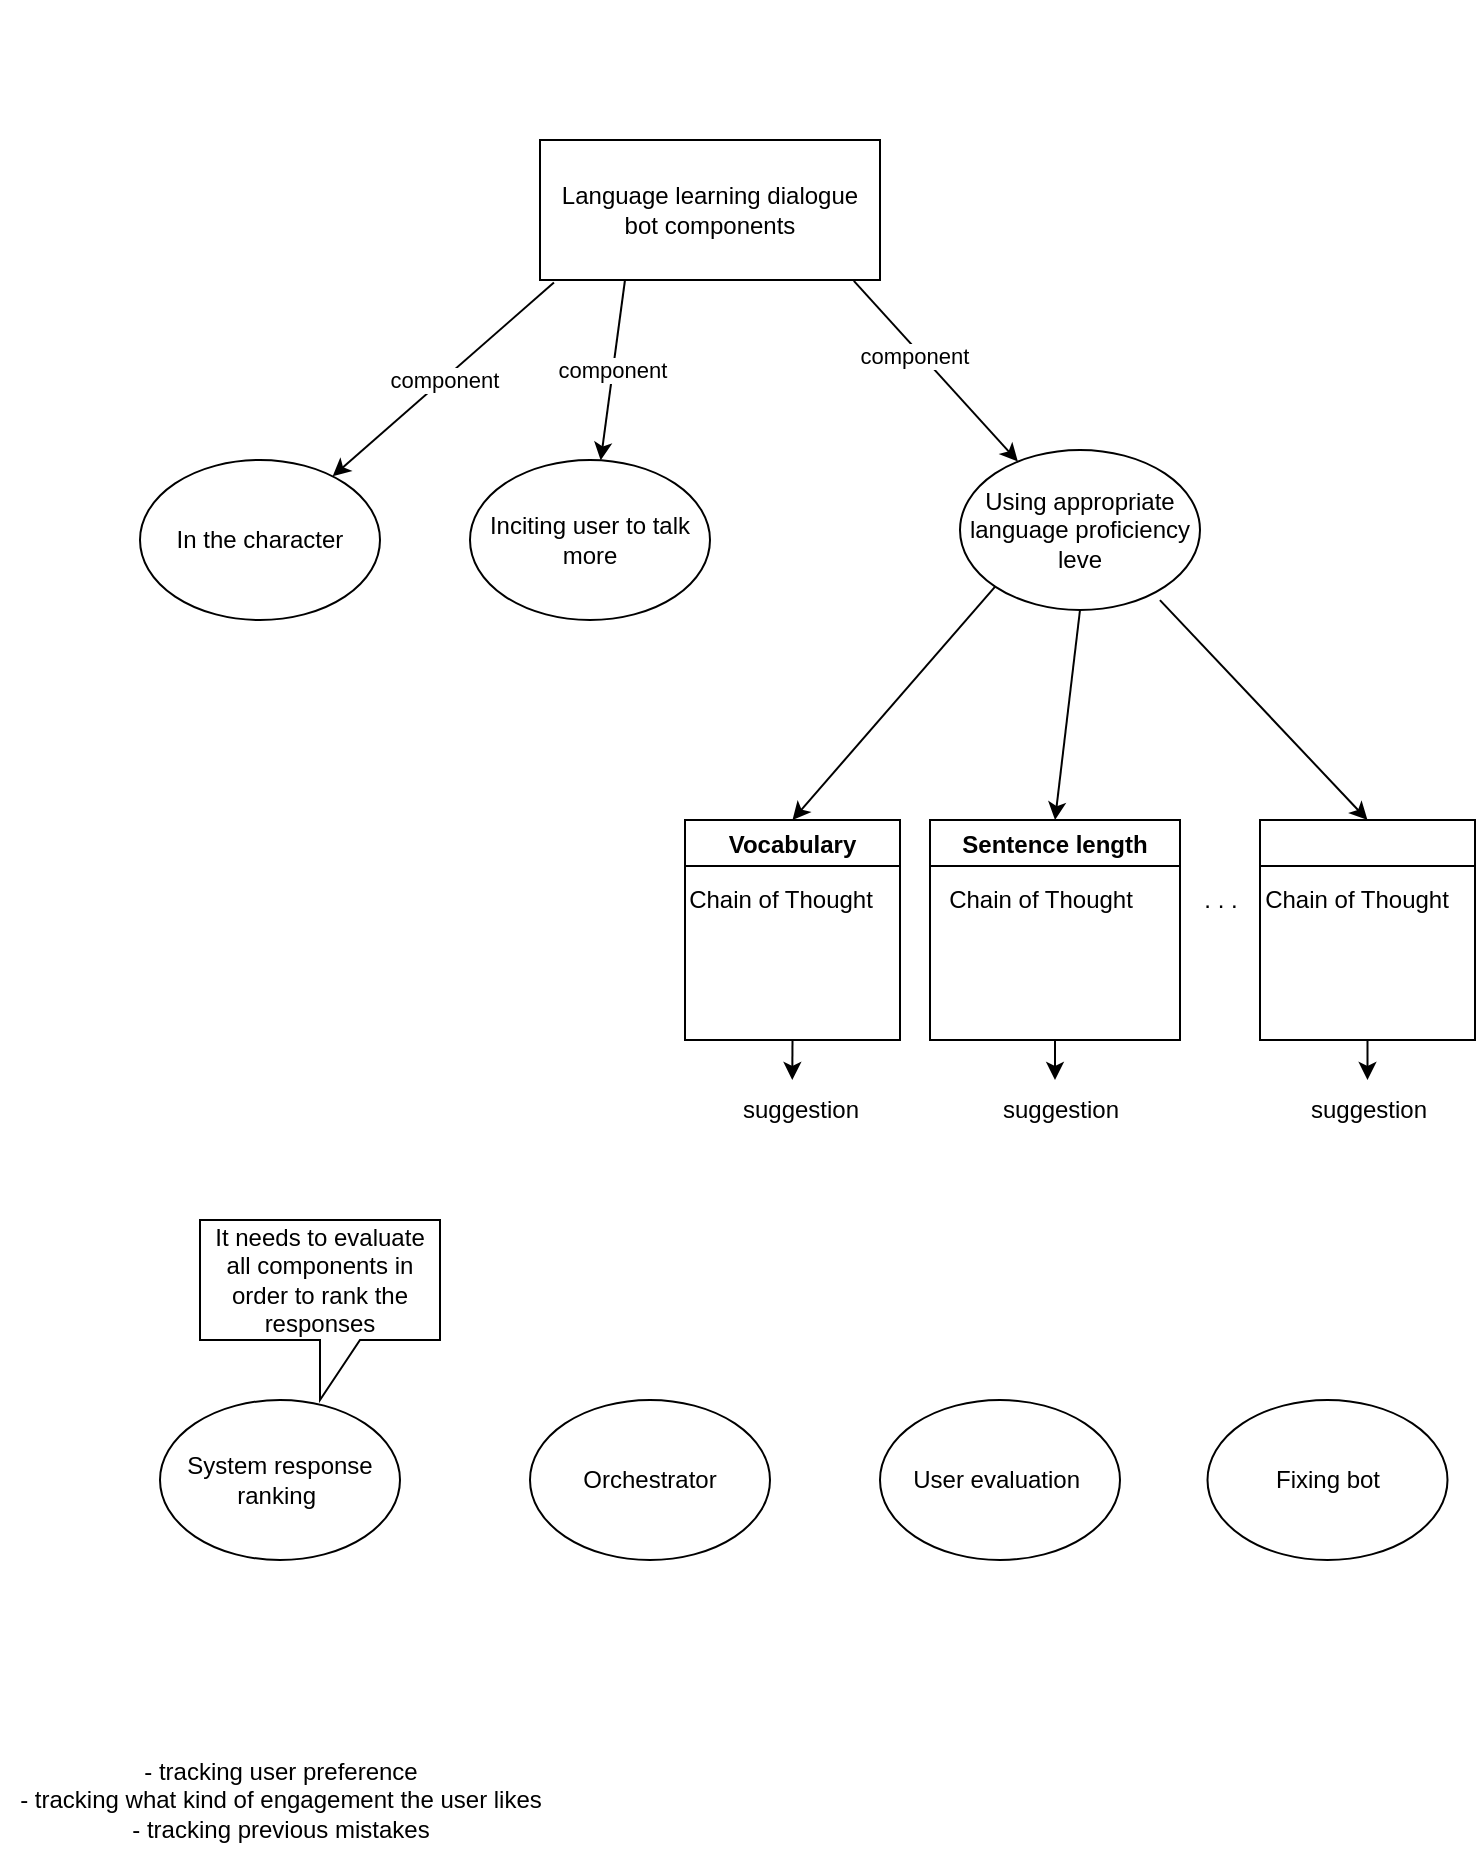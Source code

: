 <mxfile>
    <diagram id="72-yJwcmgs6wtEyisd6d" name="Page-1">
        <mxGraphModel dx="1518" dy="777" grid="1" gridSize="10" guides="1" tooltips="1" connect="1" arrows="1" fold="1" page="1" pageScale="1" pageWidth="850" pageHeight="1100" math="0" shadow="0">
            <root>
                <mxCell id="0"/>
                <mxCell id="1" parent="0"/>
                <mxCell id="2" value="Language learning dialogue bot components" style="rounded=0;whiteSpace=wrap;html=1;" vertex="1" parent="1">
                    <mxGeometry x="340" y="80" width="170" height="70" as="geometry"/>
                </mxCell>
                <mxCell id="3" value="In the character" style="ellipse;whiteSpace=wrap;html=1;" vertex="1" parent="1">
                    <mxGeometry x="140" y="240" width="120" height="80" as="geometry"/>
                </mxCell>
                <mxCell id="5" value="Using appropriate language proficiency leve" style="ellipse;whiteSpace=wrap;html=1;" vertex="1" parent="1">
                    <mxGeometry x="550" y="235" width="120" height="80" as="geometry"/>
                </mxCell>
                <mxCell id="6" value="Inciting user to talk more" style="ellipse;whiteSpace=wrap;html=1;" vertex="1" parent="1">
                    <mxGeometry x="305" y="240" width="120" height="80" as="geometry"/>
                </mxCell>
                <mxCell id="8" value="component" style="endArrow=classic;html=1;exitX=0.041;exitY=1.018;exitDx=0;exitDy=0;exitPerimeter=0;" edge="1" parent="1" source="2" target="3">
                    <mxGeometry width="50" height="50" relative="1" as="geometry">
                        <mxPoint x="420" y="430" as="sourcePoint"/>
                        <mxPoint x="470" y="380" as="targetPoint"/>
                    </mxGeometry>
                </mxCell>
                <mxCell id="10" value="component" style="endArrow=classic;html=1;exitX=0.25;exitY=1;exitDx=0;exitDy=0;" edge="1" parent="1" source="2" target="6">
                    <mxGeometry width="50" height="50" relative="1" as="geometry">
                        <mxPoint x="356.97" y="161.26" as="sourcePoint"/>
                        <mxPoint x="254.725" y="257.38" as="targetPoint"/>
                    </mxGeometry>
                </mxCell>
                <mxCell id="11" value="component" style="endArrow=classic;html=1;exitX=0.923;exitY=1.006;exitDx=0;exitDy=0;exitPerimeter=0;" edge="1" parent="1" source="2" target="5">
                    <mxGeometry x="-0.221" y="-3" width="50" height="50" relative="1" as="geometry">
                        <mxPoint x="366.97" y="171.26" as="sourcePoint"/>
                        <mxPoint x="264.725" y="267.38" as="targetPoint"/>
                        <mxPoint as="offset"/>
                    </mxGeometry>
                </mxCell>
                <mxCell id="15" value="System response ranking&amp;nbsp;" style="ellipse;whiteSpace=wrap;html=1;" vertex="1" parent="1">
                    <mxGeometry x="150" y="710" width="120" height="80" as="geometry"/>
                </mxCell>
                <mxCell id="16" value="It needs to evaluate all components in order to rank the responses" style="shape=callout;whiteSpace=wrap;html=1;perimeter=calloutPerimeter;" vertex="1" parent="1">
                    <mxGeometry x="170" y="620" width="120" height="90" as="geometry"/>
                </mxCell>
                <mxCell id="17" value="Orchestrator" style="ellipse;whiteSpace=wrap;html=1;" vertex="1" parent="1">
                    <mxGeometry x="335" y="710" width="120" height="80" as="geometry"/>
                </mxCell>
                <mxCell id="18" value="User evaluation&amp;nbsp;" style="ellipse;whiteSpace=wrap;html=1;" vertex="1" parent="1">
                    <mxGeometry x="510" y="710" width="120" height="80" as="geometry"/>
                </mxCell>
                <mxCell id="19" value="&lt;h1&gt;&lt;br&gt;&lt;/h1&gt;" style="text;html=1;strokeColor=none;fillColor=none;spacing=5;spacingTop=-20;whiteSpace=wrap;overflow=hidden;rounded=0;" vertex="1" parent="1">
                    <mxGeometry x="560" y="20" width="150" height="70" as="geometry"/>
                </mxCell>
                <mxCell id="32" style="edgeStyle=none;html=1;exitX=0.5;exitY=1;exitDx=0;exitDy=0;" edge="1" parent="1" source="21">
                    <mxGeometry relative="1" as="geometry">
                        <mxPoint x="466.138" y="550" as="targetPoint"/>
                    </mxGeometry>
                </mxCell>
                <mxCell id="21" value="Vocabulary" style="swimlane;" vertex="1" parent="1">
                    <mxGeometry x="412.5" y="420" width="107.5" height="110" as="geometry"/>
                </mxCell>
                <mxCell id="26" value="Chain of Thought" style="text;html=1;align=center;verticalAlign=middle;resizable=0;points=[];autosize=1;strokeColor=none;fillColor=none;" vertex="1" parent="21">
                    <mxGeometry x="-12.5" y="25" width="120" height="30" as="geometry"/>
                </mxCell>
                <mxCell id="35" style="edgeStyle=none;html=1;" edge="1" parent="1" source="22">
                    <mxGeometry relative="1" as="geometry">
                        <mxPoint x="597.5" y="550" as="targetPoint"/>
                    </mxGeometry>
                </mxCell>
                <mxCell id="22" value="Sentence length" style="swimlane;" vertex="1" parent="1">
                    <mxGeometry x="535" y="420" width="125" height="110" as="geometry">
                        <mxRectangle x="565" y="420" width="130" height="30" as="alternateBounds"/>
                    </mxGeometry>
                </mxCell>
                <mxCell id="27" value="Chain of Thought" style="text;html=1;align=center;verticalAlign=middle;resizable=0;points=[];autosize=1;strokeColor=none;fillColor=none;" vertex="1" parent="22">
                    <mxGeometry x="-5" y="25" width="120" height="30" as="geometry"/>
                </mxCell>
                <mxCell id="36" style="edgeStyle=none;html=1;" edge="1" parent="1" source="23">
                    <mxGeometry relative="1" as="geometry">
                        <mxPoint x="753.75" y="550" as="targetPoint"/>
                    </mxGeometry>
                </mxCell>
                <mxCell id="23" value="" style="swimlane;" vertex="1" parent="1">
                    <mxGeometry x="700" y="420" width="107.5" height="110" as="geometry"/>
                </mxCell>
                <mxCell id="28" value="Chain of Thought" style="text;html=1;align=center;verticalAlign=middle;resizable=0;points=[];autosize=1;strokeColor=none;fillColor=none;" vertex="1" parent="23">
                    <mxGeometry x="-12.5" y="25" width="120" height="30" as="geometry"/>
                </mxCell>
                <mxCell id="24" value=". . ." style="text;html=1;align=center;verticalAlign=middle;resizable=0;points=[];autosize=1;strokeColor=none;fillColor=none;" vertex="1" parent="1">
                    <mxGeometry x="660" y="445" width="40" height="30" as="geometry"/>
                </mxCell>
                <mxCell id="29" value="" style="endArrow=classic;html=1;entryX=0.5;entryY=0;entryDx=0;entryDy=0;exitX=0;exitY=1;exitDx=0;exitDy=0;" edge="1" parent="1" source="5" target="21">
                    <mxGeometry width="50" height="50" relative="1" as="geometry">
                        <mxPoint x="410" y="430" as="sourcePoint"/>
                        <mxPoint x="460" y="380" as="targetPoint"/>
                    </mxGeometry>
                </mxCell>
                <mxCell id="30" value="" style="endArrow=classic;html=1;entryX=0.5;entryY=0;entryDx=0;entryDy=0;exitX=0.5;exitY=1;exitDx=0;exitDy=0;" edge="1" parent="1" source="5" target="22">
                    <mxGeometry width="50" height="50" relative="1" as="geometry">
                        <mxPoint x="410" y="430" as="sourcePoint"/>
                        <mxPoint x="460" y="380" as="targetPoint"/>
                    </mxGeometry>
                </mxCell>
                <mxCell id="31" value="" style="endArrow=classic;html=1;entryX=0.5;entryY=0;entryDx=0;entryDy=0;exitX=0.833;exitY=0.938;exitDx=0;exitDy=0;exitPerimeter=0;" edge="1" parent="1" source="5" target="23">
                    <mxGeometry width="50" height="50" relative="1" as="geometry">
                        <mxPoint x="410" y="430" as="sourcePoint"/>
                        <mxPoint x="460" y="380" as="targetPoint"/>
                    </mxGeometry>
                </mxCell>
                <mxCell id="38" value="suggestion" style="text;html=1;align=center;verticalAlign=middle;resizable=0;points=[];autosize=1;strokeColor=none;fillColor=none;" vertex="1" parent="1">
                    <mxGeometry x="430" y="550" width="80" height="30" as="geometry"/>
                </mxCell>
                <mxCell id="39" value="suggestion" style="text;html=1;align=center;verticalAlign=middle;resizable=0;points=[];autosize=1;strokeColor=none;fillColor=none;" vertex="1" parent="1">
                    <mxGeometry x="560" y="550" width="80" height="30" as="geometry"/>
                </mxCell>
                <mxCell id="40" value="suggestion" style="text;html=1;align=center;verticalAlign=middle;resizable=0;points=[];autosize=1;strokeColor=none;fillColor=none;" vertex="1" parent="1">
                    <mxGeometry x="713.75" y="550" width="80" height="30" as="geometry"/>
                </mxCell>
                <mxCell id="41" value="Fixing bot" style="ellipse;whiteSpace=wrap;html=1;" vertex="1" parent="1">
                    <mxGeometry x="673.75" y="710" width="120" height="80" as="geometry"/>
                </mxCell>
                <mxCell id="42" value="- tracking user preference&lt;br&gt;- tracking what kind of engagement the user likes&lt;br&gt;- tracking previous mistakes" style="text;html=1;align=center;verticalAlign=middle;resizable=0;points=[];autosize=1;strokeColor=none;fillColor=none;" vertex="1" parent="1">
                    <mxGeometry x="70" y="880" width="280" height="60" as="geometry"/>
                </mxCell>
            </root>
        </mxGraphModel>
    </diagram>
</mxfile>